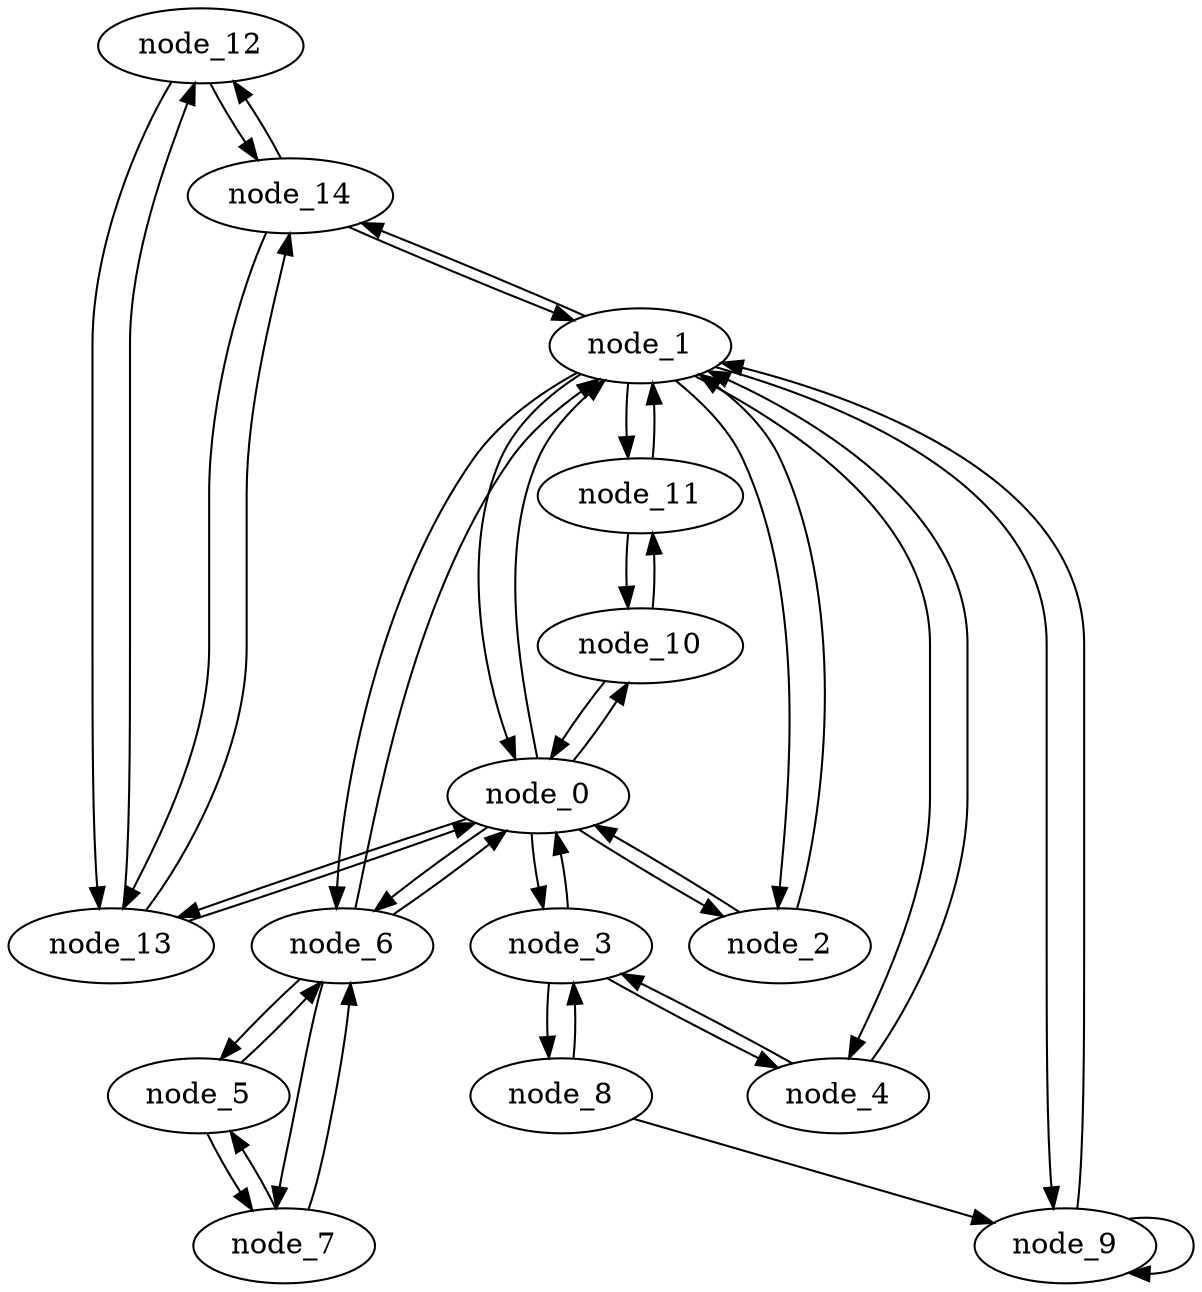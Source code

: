  digraph aconet{
	
	A12 -> A14;
	A12 -> A13;
	A13 -> A12;
	A13 -> A14;
	A13 -> A0;
	A14 -> A12;
	A14 -> A13;
	A14 -> A1;
	A8 -> A9;
	A8 -> A3; ###############
	A9 -> A9;
	A9 -> A1;
	A3 -> A8;
	A3 -> A0;
	A3 -> A4;
	A4 -> A3;
	A4 -> A1;
	A0 -> A3;
	A0 -> A13;
	A0 -> A1;
	A0 -> A10;
	A0 -> A2;
	A0 -> A6;
	A2 -> A0;
	A2 -> A1;
	A1 -> A2;
	A1 -> A0;
	A1 -> A6;
	A1 -> A11;
	A1 -> A14;
	A1 -> A9;
	A1 -> A4;
	A11 -> A1;
	A11 -> A10;
	A10 -> A11;
	A10 -> A0;
	A6 -> A1;
	A6 -> A0;
	A6 -> A7;
	A6 -> A5;
	A5 -> A6;
	A5 -> A7;
	A7 -> A6;
	A7 -> A5;
	
	
	A0 [label="node_0"];
	A1 [label="node_1"];
	A2 [label="node_2"];
	A3 [label="node_3"];
	A4 [label="node_4"];
	A5 [label="node_5"];
	A6 [label="node_6"];
	A7 [label="node_7"];
	A8 [label="node_8"];
	A9 [label="node_9"];
	A10 [label="node_10"];
	A11 [label="node_11"];
	A12 [label="node_12"];
	A13 [label="node_13"];
	A14 [label="node_14"];
 }
